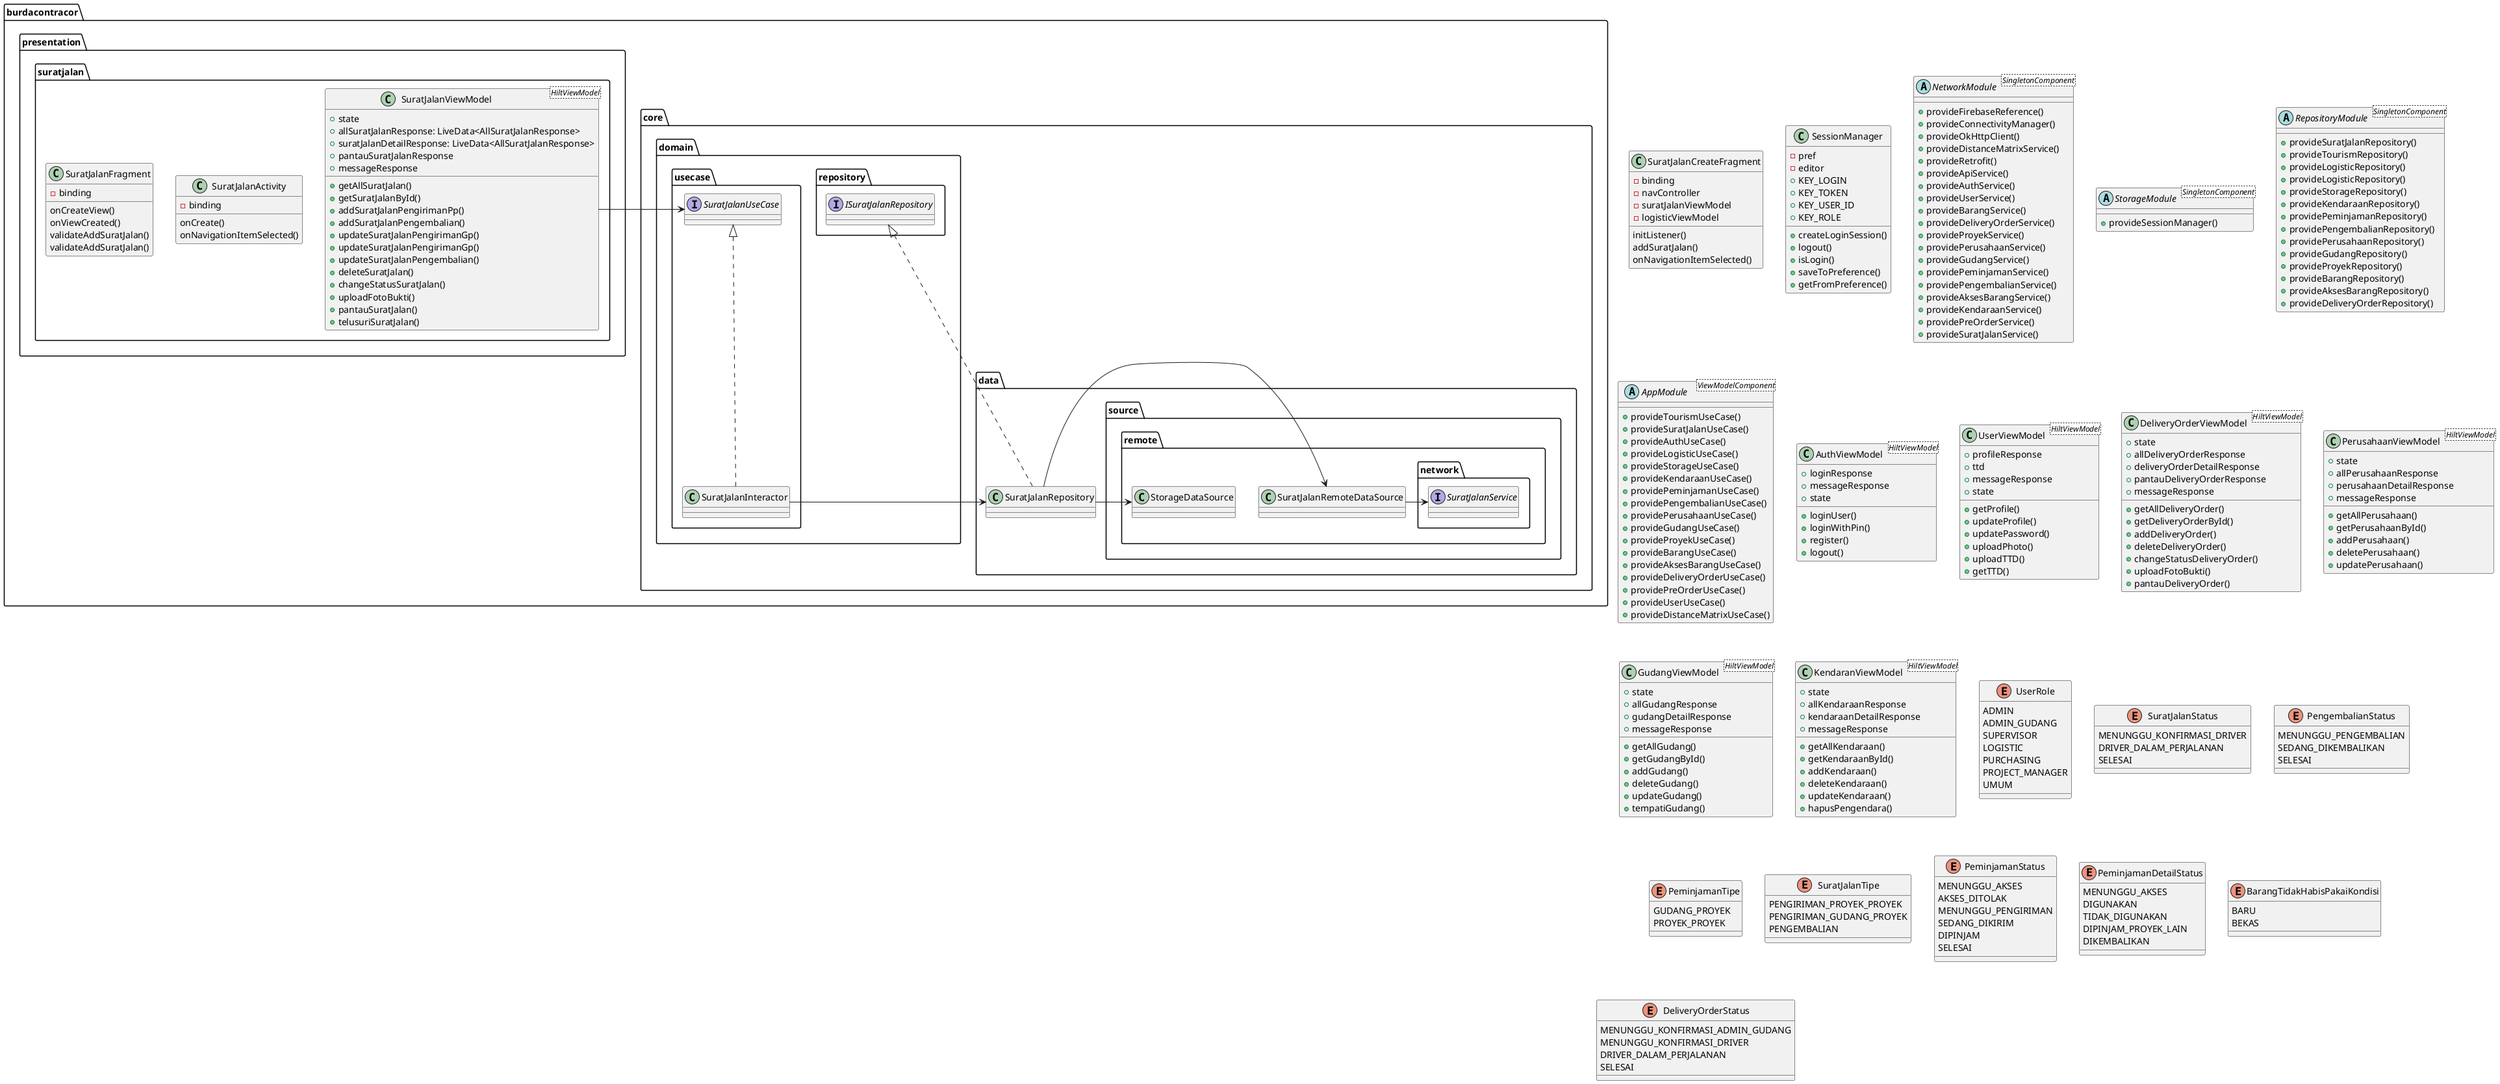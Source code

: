 @startuml
'https://plantuml.com/class-diagram

class burdacontracor.core.domain.usecase.SuratJalanInteractor implements burdacontracor.core.domain.usecase.SuratJalanUseCase
class burdacontracor.core.data.source.remote.SuratJalanRemoteDataSource
class burdacontracor.core.data.source.remote.SuratJalanRemoteDataSource
interface burdacontracor.core.domain.usecase.SuratJalanUseCase
interface burdacontracor.core.domain.repository.ISuratJalanRepository
interface burdacontracor.core.data.source.remote.network.SuratJalanService
class burdacontracor.core.data.SuratJalanRepository implements burdacontracor.core.domain.repository.ISuratJalanRepository
burdacontracor.core.data.SuratJalanRepository -u> burdacontracor.core.data.source.remote.SuratJalanRemoteDataSource
burdacontracor.core.data.SuratJalanRepository -u> burdacontracor.core.data.source.remote.StorageDataSource
burdacontracor.core.domain.usecase.SuratJalanInteractor -d> burdacontracor.core.data.SuratJalanRepository
burdacontracor.presentation.suratjalan.SuratJalanViewModel -l> burdacontracor.core.domain.usecase.SuratJalanUseCase
burdacontracor.core.data.source.remote.SuratJalanRemoteDataSource -l> burdacontracor.core.data.source.remote.network.SuratJalanService
class burdacontracor.presentation.suratjalan.SuratJalanViewModel<HiltViewModel> {
    +state
    +allSuratJalanResponse: LiveData<AllSuratJalanResponse>
    +suratJalanDetailResponse: LiveData<AllSuratJalanResponse>
    +pantauSuratJalanResponse
    +messageResponse
    +getAllSuratJalan()
    +getSuratJalanById()
    +addSuratJalanPengirimanPp()
    +addSuratJalanPengembalian()
    +updateSuratJalanPengirimanGp()
    +updateSuratJalanPengirimanGp()
    +updateSuratJalanPengembalian()
    +deleteSuratJalan()
    +changeStatusSuratJalan()
    +uploadFotoBukti()
    +pantauSuratJalan()
    +telusuriSuratJalan()
}
class burdacontracor.presentation.suratjalan.SuratJalanActivity{
    -binding
    onCreate()
    onNavigationItemSelected()
}
class burdacontracor.presentation.suratjalan.SuratJalanFragment{
    -binding
    onCreateView()
    onViewCreated()
    validateAddSuratJalan()
    validateAddSuratJalan()

}
class SuratJalanCreateFragment{
    -binding
    -navController
    -suratJalanViewModel
    -logisticViewModel
    initListener()
    addSuratJalan()
    onNavigationItemSelected()
}

class SessionManager {
    -pref
    -editor
    +KEY_LOGIN
    +KEY_TOKEN
    +KEY_USER_ID
    +KEY_ROLE
    +createLoginSession()
    +logout()
    +isLogin()
    +saveToPreference()
    +getFromPreference()
}

abstract NetworkModule<SingletonComponent> {
    +provideFirebaseReference()
    +provideConnectivityManager()
    +provideOkHttpClient()
    +provideDistanceMatrixService()
    +provideRetrofit()
    +provideApiService()
    +provideAuthService()
    +provideUserService()
    +provideBarangService()
    +provideDeliveryOrderService()
    +provideProyekService()
    +providePerusahaanService()
    +provideGudangService()
    +providePeminjamanService()
    +providePengembalianService()
    +provideAksesBarangService()
    +provideKendaraanService()
    +providePreOrderService()
    +provideSuratJalanService()
}
abstract StorageModule<SingletonComponent> {
    +provideSessionManager()
}

abstract RepositoryModule<SingletonComponent> {
    +provideSuratJalanRepository()
    +provideTourismRepository()
    +provideLogisticRepository()
    +provideLogisticRepository()
    +provideStorageRepository()
    +provideKendaraanRepository()
    +providePeminjamanRepository()
    +providePengembalianRepository()
    +providePerusahaanRepository()
    +provideGudangRepository()
    +provideProyekRepository()
    +provideBarangRepository()
    +provideAksesBarangRepository()
    +provideDeliveryOrderRepository()
}
abstract AppModule<ViewModelComponent> {
    +provideTourismUseCase()
    +provideSuratJalanUseCase()
    +provideAuthUseCase()
    +provideLogisticUseCase()
    +provideStorageUseCase()
    +provideKendaraanUseCase()
    +providePeminjamanUseCase()
    +providePengembalianUseCase()
    +providePerusahaanUseCase()
    +provideGudangUseCase()
    +provideProyekUseCase()
    +provideBarangUseCase()
    +provideAksesBarangUseCase()
    +provideDeliveryOrderUseCase()
    +providePreOrderUseCase()
    +provideUserUseCase()
    +provideDistanceMatrixUseCase()
}

class AuthViewModel<HiltViewModel> {
    +loginResponse
    +messageResponse
    +state
    +loginUser()
    +loginWithPin()
    +register()
    +logout()
}

class UserViewModel<HiltViewModel>{
    +profileResponse
    +ttd
    +messageResponse
    +state
    +getProfile()
    +updateProfile()
    +updatePassword()
    +uploadPhoto()
    +uploadTTD()
    +getTTD()
}

class DeliveryOrderViewModel<HiltViewModel> {
    +state
    +allDeliveryOrderResponse
    +deliveryOrderDetailResponse
    +pantauDeliveryOrderResponse
    +messageResponse
    +getAllDeliveryOrder()
    +getDeliveryOrderById()
    +addDeliveryOrder()
    +deleteDeliveryOrder()
    +changeStatusDeliveryOrder()
    +uploadFotoBukti()
    +pantauDeliveryOrder()
}

class PerusahaanViewModel<HiltViewModel> {
    +state
    +allPerusahaanResponse
    +perusahaanDetailResponse
    +messageResponse
    +getAllPerusahaan()
    +getPerusahaanById()
    +addPerusahaan()
    +deletePerusahaan()
    +updatePerusahaan()
}

class GudangViewModel<HiltViewModel> {
    +state
    +allGudangResponse
    +gudangDetailResponse
    +messageResponse
    +getAllGudang()
    +getGudangById()
    +addGudang()
    +deleteGudang()
    +updateGudang()
    +tempatiGudang()
}

class KendaranViewModel<HiltViewModel> {
    +state
    +allKendaraanResponse
    +kendaraanDetailResponse
    +messageResponse
    +getAllKendaraan()
    +getKendaraanById()
    +addKendaraan()
    +deleteKendaraan()
    +updateKendaraan()
    +hapusPengendara()
}

enum UserRole {
ADMIN
ADMIN_GUDANG
SUPERVISOR
LOGISTIC
PURCHASING
PROJECT_MANAGER
UMUM
}

enum SuratJalanStatus {
    MENUNGGU_KONFIRMASI_DRIVER
    DRIVER_DALAM_PERJALANAN
    SELESAI
}

enum PengembalianStatus {
    MENUNGGU_PENGEMBALIAN
    SEDANG_DIKEMBALIKAN
    SELESAI
}
enum PeminjamanTipe {
    GUDANG_PROYEK
    PROYEK_PROYEK
}
enum SuratJalanTipe {
    PENGIRIMAN_PROYEK_PROYEK
    PENGIRIMAN_GUDANG_PROYEK
    PENGEMBALIAN
}
enum PeminjamanStatus {
    MENUNGGU_AKSES
    AKSES_DITOLAK
    MENUNGGU_PENGIRIMAN
    SEDANG_DIKIRIM
    DIPINJAM
    SELESAI
}

enum PeminjamanDetailStatus {
    MENUNGGU_AKSES
    DIGUNAKAN
    TIDAK_DIGUNAKAN
    DIPINJAM_PROYEK_LAIN
    DIKEMBALIKAN
}

enum BarangTidakHabisPakaiKondisi {
    BARU
    BEKAS
}

enum DeliveryOrderStatus {
    MENUNGGU_KONFIRMASI_ADMIN_GUDANG
    MENUNGGU_KONFIRMASI_DRIVER
    DRIVER_DALAM_PERJALANAN
    SELESAI
}

@enduml